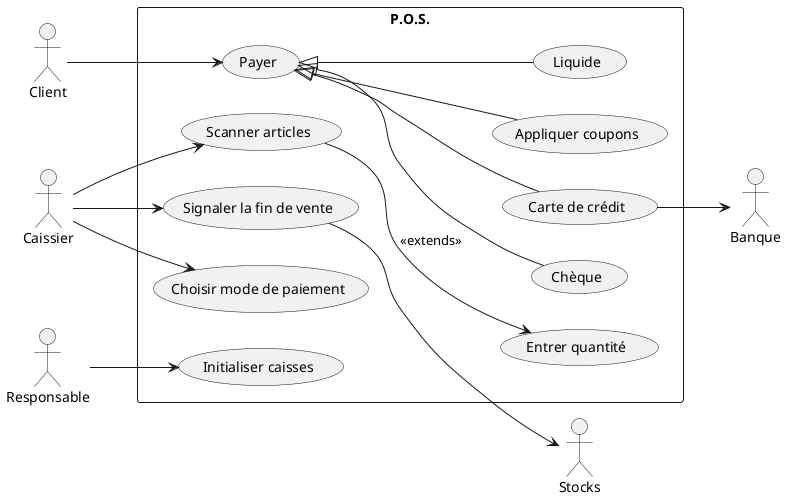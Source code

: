 @startuml POS
left to right direction

actor Client
actor Caissier
actor Responsable
actor Banque


rectangle "P.O.S." {
    usecase "Scanner articles" as UC1
    usecase "Entrer quantité" as UC2
    usecase "Signaler la fin de vente" as UC5
    usecase "Choisir mode de paiement" as UC7
    usecase "Liquide" as UC8
    usecase "Chèque" as UC9
    usecase "Carte de crédit" as UC10
    usecase "Appliquer coupons" as UC13
    usecase "Initialiser caisses" as UC15
    usecase "Payer" as UCPay
}

actor Stocks


Caissier--> UC1
Caissier --> UC5
UC1 --> UC2 : <<extends>>
UC5 --> Stocks
Client --> UCPay
Caissier --> UC7
UCPay <|-- UC8
UCPay <|-- UC9
UCPay <|-- UC10
UCPay <|-- UC13 
UC10 --> Banque
Responsable --> UC15


@enduml